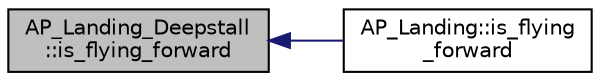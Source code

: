 digraph "AP_Landing_Deepstall::is_flying_forward"
{
 // INTERACTIVE_SVG=YES
  edge [fontname="Helvetica",fontsize="10",labelfontname="Helvetica",labelfontsize="10"];
  node [fontname="Helvetica",fontsize="10",shape=record];
  rankdir="LR";
  Node1 [label="AP_Landing_Deepstall\l::is_flying_forward",height=0.2,width=0.4,color="black", fillcolor="grey75", style="filled", fontcolor="black"];
  Node1 -> Node2 [dir="back",color="midnightblue",fontsize="10",style="solid",fontname="Helvetica"];
  Node2 [label="AP_Landing::is_flying\l_forward",height=0.2,width=0.4,color="black", fillcolor="white", style="filled",URL="$classAP__Landing.html#a5d632ce5b3cec35e3e66917e19e1a61c"];
}
